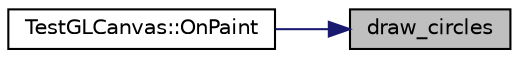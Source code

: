 digraph "draw_circles"
{
 // LATEX_PDF_SIZE
  edge [fontname="Helvetica",fontsize="10",labelfontname="Helvetica",labelfontsize="10"];
  node [fontname="Helvetica",fontsize="10",shape=record];
  rankdir="RL";
  Node1 [label="draw_circles",height=0.2,width=0.4,color="black", fillcolor="grey75", style="filled", fontcolor="black",tooltip="Draw eye-points for the stereogram."];
  Node1 -> Node2 [dir="back",color="midnightblue",fontsize="10",style="solid",fontname="Helvetica"];
  Node2 [label="TestGLCanvas::OnPaint",height=0.2,width=0.4,color="black", fillcolor="white", style="filled",URL="$class_test_g_l_canvas.html#a507573f42eec0cfbda0c00659ff1edc3",tooltip="Glut Display function called by glutDisplayFunc."];
}
